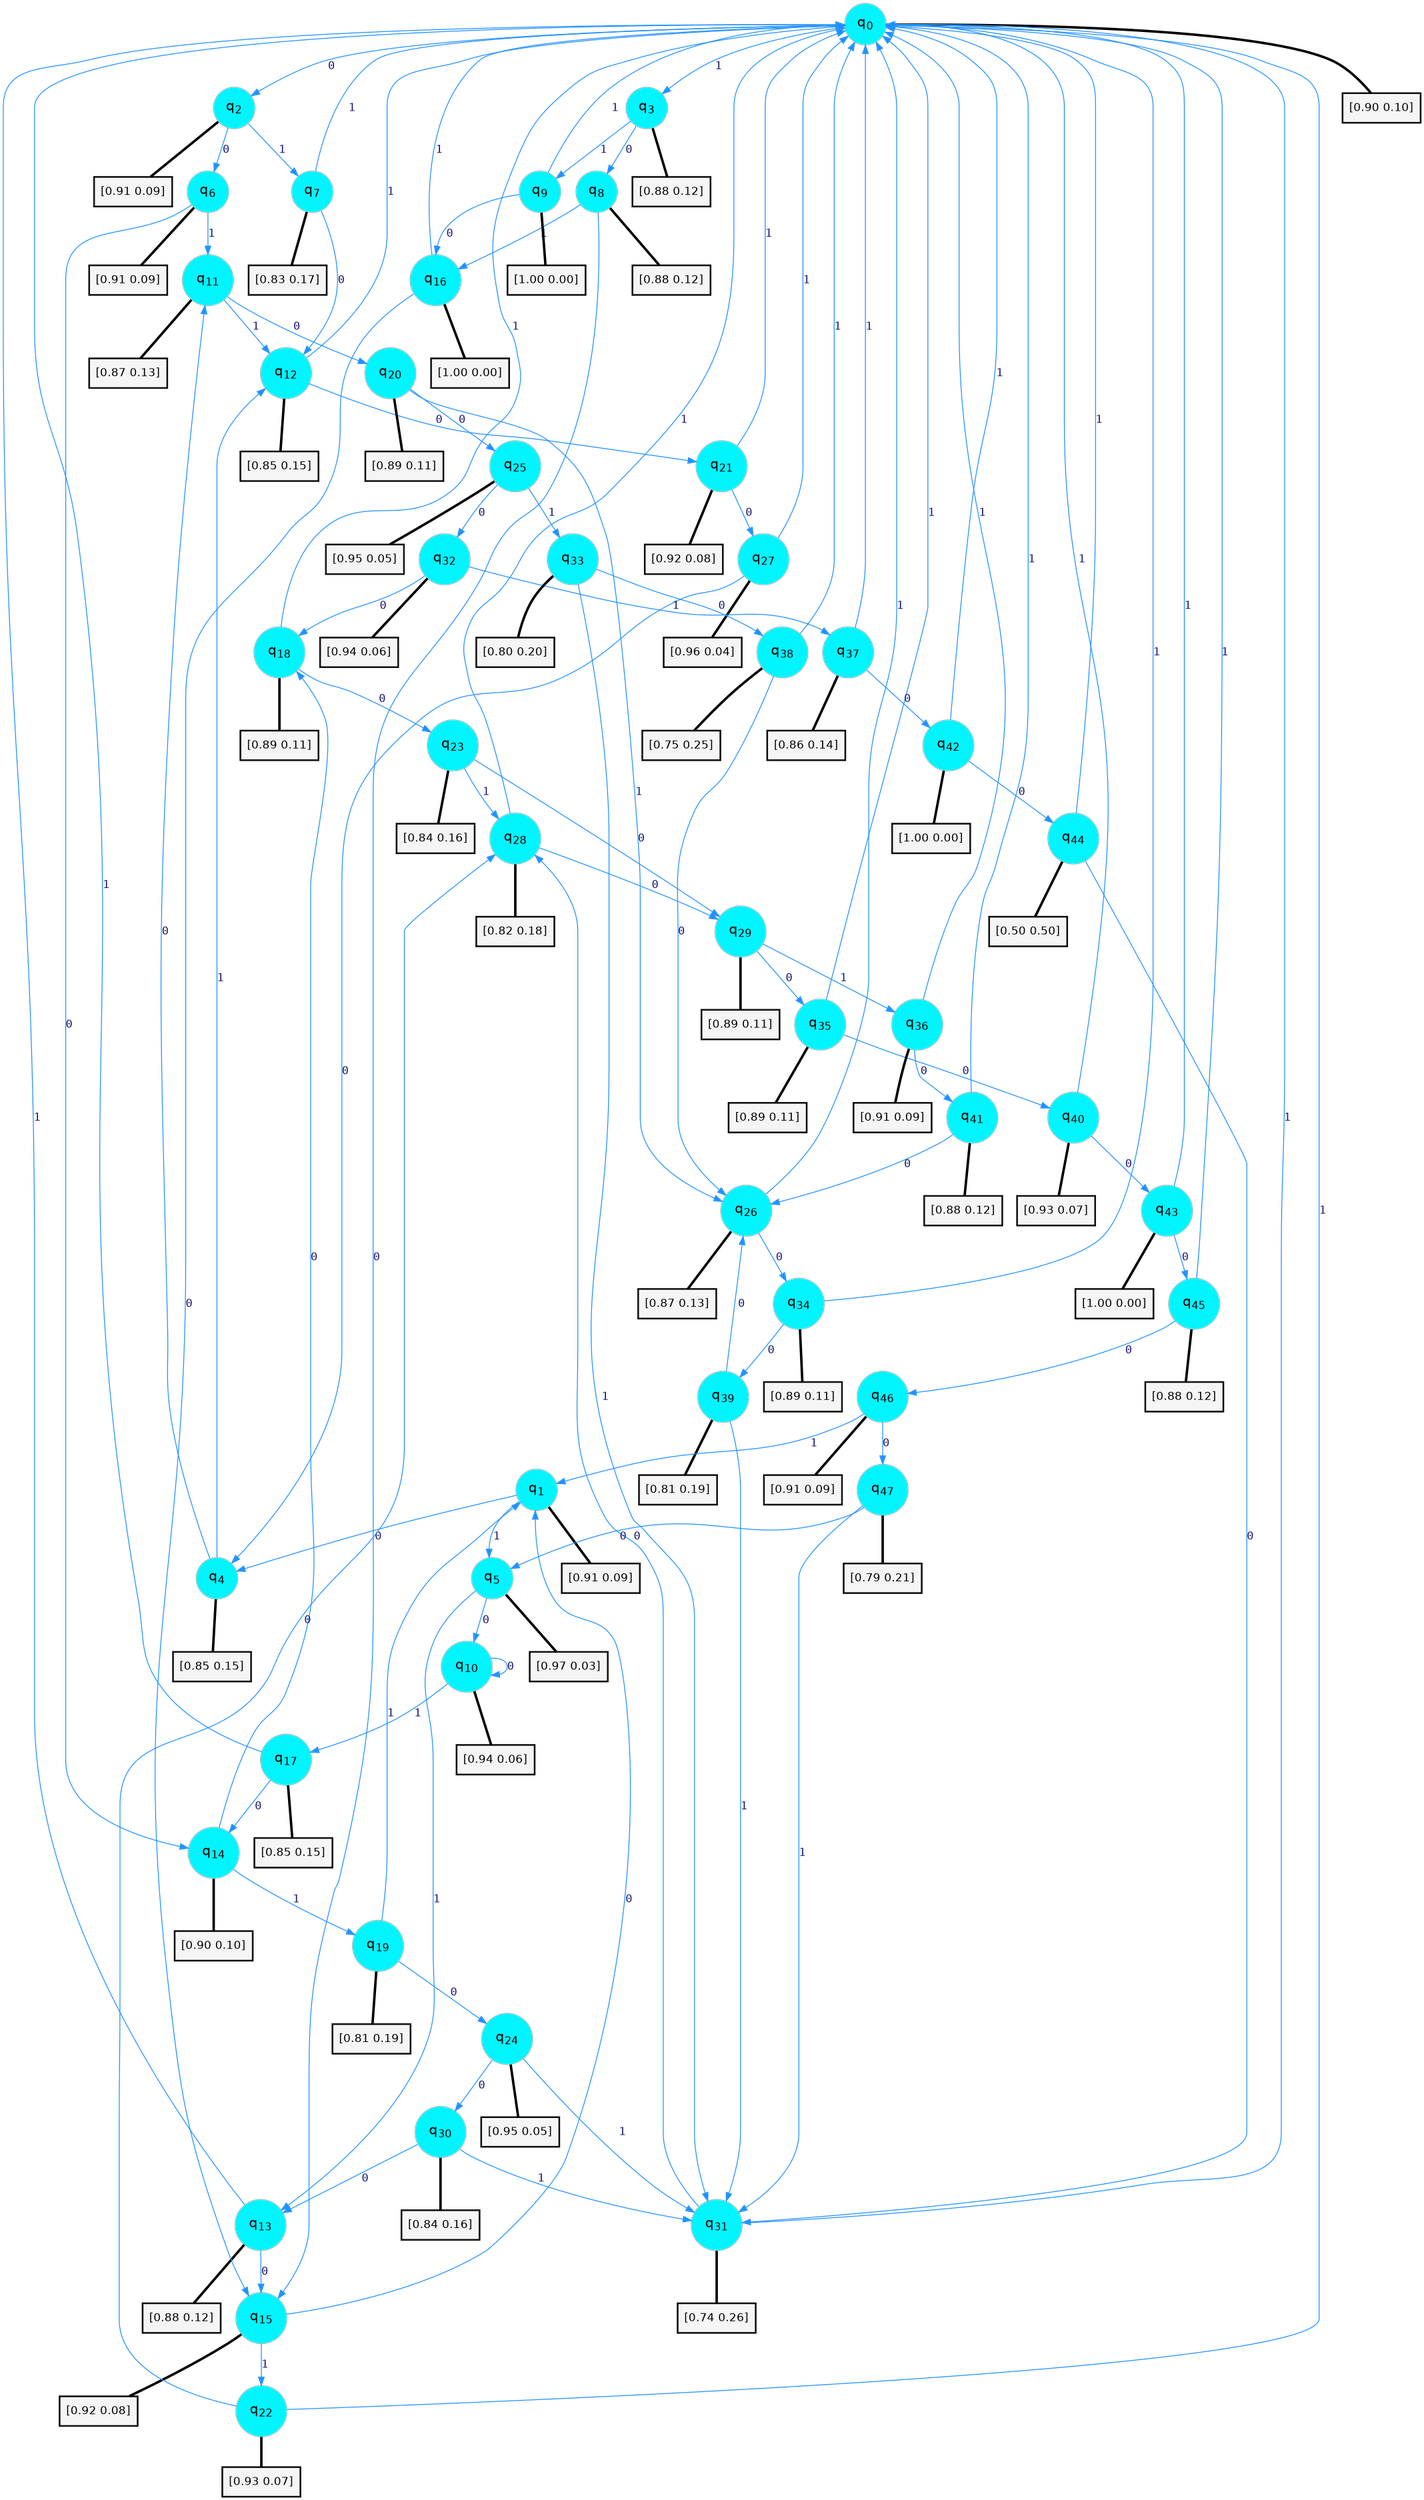 digraph G {
graph [
bgcolor=transparent, dpi=300, rankdir=TD, size="40,25"];
node [
color=gray, fillcolor=turquoise1, fontcolor=black, fontname=Helvetica, fontsize=16, fontweight=bold, shape=circle, style=filled];
edge [
arrowsize=1, color=dodgerblue1, fontcolor=midnightblue, fontname=courier, fontweight=bold, penwidth=1, style=solid, weight=20];
0[label=<q<SUB>0</SUB>>];
1[label=<q<SUB>1</SUB>>];
2[label=<q<SUB>2</SUB>>];
3[label=<q<SUB>3</SUB>>];
4[label=<q<SUB>4</SUB>>];
5[label=<q<SUB>5</SUB>>];
6[label=<q<SUB>6</SUB>>];
7[label=<q<SUB>7</SUB>>];
8[label=<q<SUB>8</SUB>>];
9[label=<q<SUB>9</SUB>>];
10[label=<q<SUB>10</SUB>>];
11[label=<q<SUB>11</SUB>>];
12[label=<q<SUB>12</SUB>>];
13[label=<q<SUB>13</SUB>>];
14[label=<q<SUB>14</SUB>>];
15[label=<q<SUB>15</SUB>>];
16[label=<q<SUB>16</SUB>>];
17[label=<q<SUB>17</SUB>>];
18[label=<q<SUB>18</SUB>>];
19[label=<q<SUB>19</SUB>>];
20[label=<q<SUB>20</SUB>>];
21[label=<q<SUB>21</SUB>>];
22[label=<q<SUB>22</SUB>>];
23[label=<q<SUB>23</SUB>>];
24[label=<q<SUB>24</SUB>>];
25[label=<q<SUB>25</SUB>>];
26[label=<q<SUB>26</SUB>>];
27[label=<q<SUB>27</SUB>>];
28[label=<q<SUB>28</SUB>>];
29[label=<q<SUB>29</SUB>>];
30[label=<q<SUB>30</SUB>>];
31[label=<q<SUB>31</SUB>>];
32[label=<q<SUB>32</SUB>>];
33[label=<q<SUB>33</SUB>>];
34[label=<q<SUB>34</SUB>>];
35[label=<q<SUB>35</SUB>>];
36[label=<q<SUB>36</SUB>>];
37[label=<q<SUB>37</SUB>>];
38[label=<q<SUB>38</SUB>>];
39[label=<q<SUB>39</SUB>>];
40[label=<q<SUB>40</SUB>>];
41[label=<q<SUB>41</SUB>>];
42[label=<q<SUB>42</SUB>>];
43[label=<q<SUB>43</SUB>>];
44[label=<q<SUB>44</SUB>>];
45[label=<q<SUB>45</SUB>>];
46[label=<q<SUB>46</SUB>>];
47[label=<q<SUB>47</SUB>>];
48[label="[0.90 0.10]", shape=box,fontcolor=black, fontname=Helvetica, fontsize=14, penwidth=2, fillcolor=whitesmoke,color=black];
49[label="[0.91 0.09]", shape=box,fontcolor=black, fontname=Helvetica, fontsize=14, penwidth=2, fillcolor=whitesmoke,color=black];
50[label="[0.91 0.09]", shape=box,fontcolor=black, fontname=Helvetica, fontsize=14, penwidth=2, fillcolor=whitesmoke,color=black];
51[label="[0.88 0.12]", shape=box,fontcolor=black, fontname=Helvetica, fontsize=14, penwidth=2, fillcolor=whitesmoke,color=black];
52[label="[0.85 0.15]", shape=box,fontcolor=black, fontname=Helvetica, fontsize=14, penwidth=2, fillcolor=whitesmoke,color=black];
53[label="[0.97 0.03]", shape=box,fontcolor=black, fontname=Helvetica, fontsize=14, penwidth=2, fillcolor=whitesmoke,color=black];
54[label="[0.91 0.09]", shape=box,fontcolor=black, fontname=Helvetica, fontsize=14, penwidth=2, fillcolor=whitesmoke,color=black];
55[label="[0.83 0.17]", shape=box,fontcolor=black, fontname=Helvetica, fontsize=14, penwidth=2, fillcolor=whitesmoke,color=black];
56[label="[0.88 0.12]", shape=box,fontcolor=black, fontname=Helvetica, fontsize=14, penwidth=2, fillcolor=whitesmoke,color=black];
57[label="[1.00 0.00]", shape=box,fontcolor=black, fontname=Helvetica, fontsize=14, penwidth=2, fillcolor=whitesmoke,color=black];
58[label="[0.94 0.06]", shape=box,fontcolor=black, fontname=Helvetica, fontsize=14, penwidth=2, fillcolor=whitesmoke,color=black];
59[label="[0.87 0.13]", shape=box,fontcolor=black, fontname=Helvetica, fontsize=14, penwidth=2, fillcolor=whitesmoke,color=black];
60[label="[0.85 0.15]", shape=box,fontcolor=black, fontname=Helvetica, fontsize=14, penwidth=2, fillcolor=whitesmoke,color=black];
61[label="[0.88 0.12]", shape=box,fontcolor=black, fontname=Helvetica, fontsize=14, penwidth=2, fillcolor=whitesmoke,color=black];
62[label="[0.90 0.10]", shape=box,fontcolor=black, fontname=Helvetica, fontsize=14, penwidth=2, fillcolor=whitesmoke,color=black];
63[label="[0.92 0.08]", shape=box,fontcolor=black, fontname=Helvetica, fontsize=14, penwidth=2, fillcolor=whitesmoke,color=black];
64[label="[1.00 0.00]", shape=box,fontcolor=black, fontname=Helvetica, fontsize=14, penwidth=2, fillcolor=whitesmoke,color=black];
65[label="[0.85 0.15]", shape=box,fontcolor=black, fontname=Helvetica, fontsize=14, penwidth=2, fillcolor=whitesmoke,color=black];
66[label="[0.89 0.11]", shape=box,fontcolor=black, fontname=Helvetica, fontsize=14, penwidth=2, fillcolor=whitesmoke,color=black];
67[label="[0.81 0.19]", shape=box,fontcolor=black, fontname=Helvetica, fontsize=14, penwidth=2, fillcolor=whitesmoke,color=black];
68[label="[0.89 0.11]", shape=box,fontcolor=black, fontname=Helvetica, fontsize=14, penwidth=2, fillcolor=whitesmoke,color=black];
69[label="[0.92 0.08]", shape=box,fontcolor=black, fontname=Helvetica, fontsize=14, penwidth=2, fillcolor=whitesmoke,color=black];
70[label="[0.93 0.07]", shape=box,fontcolor=black, fontname=Helvetica, fontsize=14, penwidth=2, fillcolor=whitesmoke,color=black];
71[label="[0.84 0.16]", shape=box,fontcolor=black, fontname=Helvetica, fontsize=14, penwidth=2, fillcolor=whitesmoke,color=black];
72[label="[0.95 0.05]", shape=box,fontcolor=black, fontname=Helvetica, fontsize=14, penwidth=2, fillcolor=whitesmoke,color=black];
73[label="[0.95 0.05]", shape=box,fontcolor=black, fontname=Helvetica, fontsize=14, penwidth=2, fillcolor=whitesmoke,color=black];
74[label="[0.87 0.13]", shape=box,fontcolor=black, fontname=Helvetica, fontsize=14, penwidth=2, fillcolor=whitesmoke,color=black];
75[label="[0.96 0.04]", shape=box,fontcolor=black, fontname=Helvetica, fontsize=14, penwidth=2, fillcolor=whitesmoke,color=black];
76[label="[0.82 0.18]", shape=box,fontcolor=black, fontname=Helvetica, fontsize=14, penwidth=2, fillcolor=whitesmoke,color=black];
77[label="[0.89 0.11]", shape=box,fontcolor=black, fontname=Helvetica, fontsize=14, penwidth=2, fillcolor=whitesmoke,color=black];
78[label="[0.84 0.16]", shape=box,fontcolor=black, fontname=Helvetica, fontsize=14, penwidth=2, fillcolor=whitesmoke,color=black];
79[label="[0.74 0.26]", shape=box,fontcolor=black, fontname=Helvetica, fontsize=14, penwidth=2, fillcolor=whitesmoke,color=black];
80[label="[0.94 0.06]", shape=box,fontcolor=black, fontname=Helvetica, fontsize=14, penwidth=2, fillcolor=whitesmoke,color=black];
81[label="[0.80 0.20]", shape=box,fontcolor=black, fontname=Helvetica, fontsize=14, penwidth=2, fillcolor=whitesmoke,color=black];
82[label="[0.89 0.11]", shape=box,fontcolor=black, fontname=Helvetica, fontsize=14, penwidth=2, fillcolor=whitesmoke,color=black];
83[label="[0.89 0.11]", shape=box,fontcolor=black, fontname=Helvetica, fontsize=14, penwidth=2, fillcolor=whitesmoke,color=black];
84[label="[0.91 0.09]", shape=box,fontcolor=black, fontname=Helvetica, fontsize=14, penwidth=2, fillcolor=whitesmoke,color=black];
85[label="[0.86 0.14]", shape=box,fontcolor=black, fontname=Helvetica, fontsize=14, penwidth=2, fillcolor=whitesmoke,color=black];
86[label="[0.75 0.25]", shape=box,fontcolor=black, fontname=Helvetica, fontsize=14, penwidth=2, fillcolor=whitesmoke,color=black];
87[label="[0.81 0.19]", shape=box,fontcolor=black, fontname=Helvetica, fontsize=14, penwidth=2, fillcolor=whitesmoke,color=black];
88[label="[0.93 0.07]", shape=box,fontcolor=black, fontname=Helvetica, fontsize=14, penwidth=2, fillcolor=whitesmoke,color=black];
89[label="[0.88 0.12]", shape=box,fontcolor=black, fontname=Helvetica, fontsize=14, penwidth=2, fillcolor=whitesmoke,color=black];
90[label="[1.00 0.00]", shape=box,fontcolor=black, fontname=Helvetica, fontsize=14, penwidth=2, fillcolor=whitesmoke,color=black];
91[label="[1.00 0.00]", shape=box,fontcolor=black, fontname=Helvetica, fontsize=14, penwidth=2, fillcolor=whitesmoke,color=black];
92[label="[0.50 0.50]", shape=box,fontcolor=black, fontname=Helvetica, fontsize=14, penwidth=2, fillcolor=whitesmoke,color=black];
93[label="[0.88 0.12]", shape=box,fontcolor=black, fontname=Helvetica, fontsize=14, penwidth=2, fillcolor=whitesmoke,color=black];
94[label="[0.91 0.09]", shape=box,fontcolor=black, fontname=Helvetica, fontsize=14, penwidth=2, fillcolor=whitesmoke,color=black];
95[label="[0.79 0.21]", shape=box,fontcolor=black, fontname=Helvetica, fontsize=14, penwidth=2, fillcolor=whitesmoke,color=black];
0->2 [label=0];
0->3 [label=1];
0->48 [arrowhead=none, penwidth=3,color=black];
1->4 [label=0];
1->5 [label=1];
1->49 [arrowhead=none, penwidth=3,color=black];
2->6 [label=0];
2->7 [label=1];
2->50 [arrowhead=none, penwidth=3,color=black];
3->8 [label=0];
3->9 [label=1];
3->51 [arrowhead=none, penwidth=3,color=black];
4->11 [label=0];
4->12 [label=1];
4->52 [arrowhead=none, penwidth=3,color=black];
5->10 [label=0];
5->13 [label=1];
5->53 [arrowhead=none, penwidth=3,color=black];
6->14 [label=0];
6->11 [label=1];
6->54 [arrowhead=none, penwidth=3,color=black];
7->12 [label=0];
7->0 [label=1];
7->55 [arrowhead=none, penwidth=3,color=black];
8->15 [label=0];
8->16 [label=1];
8->56 [arrowhead=none, penwidth=3,color=black];
9->16 [label=0];
9->0 [label=1];
9->57 [arrowhead=none, penwidth=3,color=black];
10->10 [label=0];
10->17 [label=1];
10->58 [arrowhead=none, penwidth=3,color=black];
11->20 [label=0];
11->12 [label=1];
11->59 [arrowhead=none, penwidth=3,color=black];
12->21 [label=0];
12->0 [label=1];
12->60 [arrowhead=none, penwidth=3,color=black];
13->15 [label=0];
13->0 [label=1];
13->61 [arrowhead=none, penwidth=3,color=black];
14->18 [label=0];
14->19 [label=1];
14->62 [arrowhead=none, penwidth=3,color=black];
15->1 [label=0];
15->22 [label=1];
15->63 [arrowhead=none, penwidth=3,color=black];
16->15 [label=0];
16->0 [label=1];
16->64 [arrowhead=none, penwidth=3,color=black];
17->14 [label=0];
17->0 [label=1];
17->65 [arrowhead=none, penwidth=3,color=black];
18->23 [label=0];
18->0 [label=1];
18->66 [arrowhead=none, penwidth=3,color=black];
19->24 [label=0];
19->1 [label=1];
19->67 [arrowhead=none, penwidth=3,color=black];
20->25 [label=0];
20->26 [label=1];
20->68 [arrowhead=none, penwidth=3,color=black];
21->27 [label=0];
21->0 [label=1];
21->69 [arrowhead=none, penwidth=3,color=black];
22->28 [label=0];
22->0 [label=1];
22->70 [arrowhead=none, penwidth=3,color=black];
23->29 [label=0];
23->28 [label=1];
23->71 [arrowhead=none, penwidth=3,color=black];
24->30 [label=0];
24->31 [label=1];
24->72 [arrowhead=none, penwidth=3,color=black];
25->32 [label=0];
25->33 [label=1];
25->73 [arrowhead=none, penwidth=3,color=black];
26->34 [label=0];
26->0 [label=1];
26->74 [arrowhead=none, penwidth=3,color=black];
27->4 [label=0];
27->0 [label=1];
27->75 [arrowhead=none, penwidth=3,color=black];
28->29 [label=0];
28->0 [label=1];
28->76 [arrowhead=none, penwidth=3,color=black];
29->35 [label=0];
29->36 [label=1];
29->77 [arrowhead=none, penwidth=3,color=black];
30->13 [label=0];
30->31 [label=1];
30->78 [arrowhead=none, penwidth=3,color=black];
31->28 [label=0];
31->0 [label=1];
31->79 [arrowhead=none, penwidth=3,color=black];
32->18 [label=0];
32->37 [label=1];
32->80 [arrowhead=none, penwidth=3,color=black];
33->38 [label=0];
33->31 [label=1];
33->81 [arrowhead=none, penwidth=3,color=black];
34->39 [label=0];
34->0 [label=1];
34->82 [arrowhead=none, penwidth=3,color=black];
35->40 [label=0];
35->0 [label=1];
35->83 [arrowhead=none, penwidth=3,color=black];
36->41 [label=0];
36->0 [label=1];
36->84 [arrowhead=none, penwidth=3,color=black];
37->42 [label=0];
37->0 [label=1];
37->85 [arrowhead=none, penwidth=3,color=black];
38->26 [label=0];
38->0 [label=1];
38->86 [arrowhead=none, penwidth=3,color=black];
39->26 [label=0];
39->31 [label=1];
39->87 [arrowhead=none, penwidth=3,color=black];
40->43 [label=0];
40->0 [label=1];
40->88 [arrowhead=none, penwidth=3,color=black];
41->26 [label=0];
41->0 [label=1];
41->89 [arrowhead=none, penwidth=3,color=black];
42->44 [label=0];
42->0 [label=1];
42->90 [arrowhead=none, penwidth=3,color=black];
43->45 [label=0];
43->0 [label=1];
43->91 [arrowhead=none, penwidth=3,color=black];
44->31 [label=0];
44->0 [label=1];
44->92 [arrowhead=none, penwidth=3,color=black];
45->46 [label=0];
45->0 [label=1];
45->93 [arrowhead=none, penwidth=3,color=black];
46->47 [label=0];
46->1 [label=1];
46->94 [arrowhead=none, penwidth=3,color=black];
47->5 [label=0];
47->31 [label=1];
47->95 [arrowhead=none, penwidth=3,color=black];
}
